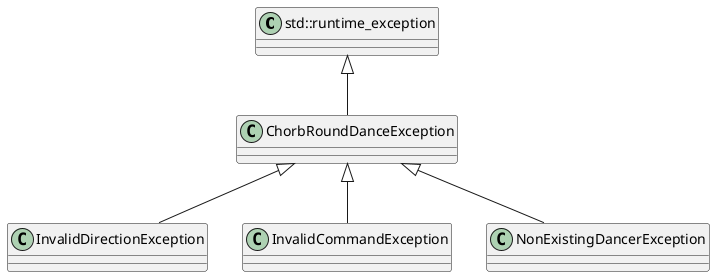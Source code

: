 @startuml

class std::runtime_exception

class ChorbRoundDanceException extends std::runtime_exception

class InvalidDirectionException extends ChorbRoundDanceException

class InvalidCommandException extends ChorbRoundDanceException

class NonExistingDancerException extends ChorbRoundDanceException

@enduml
